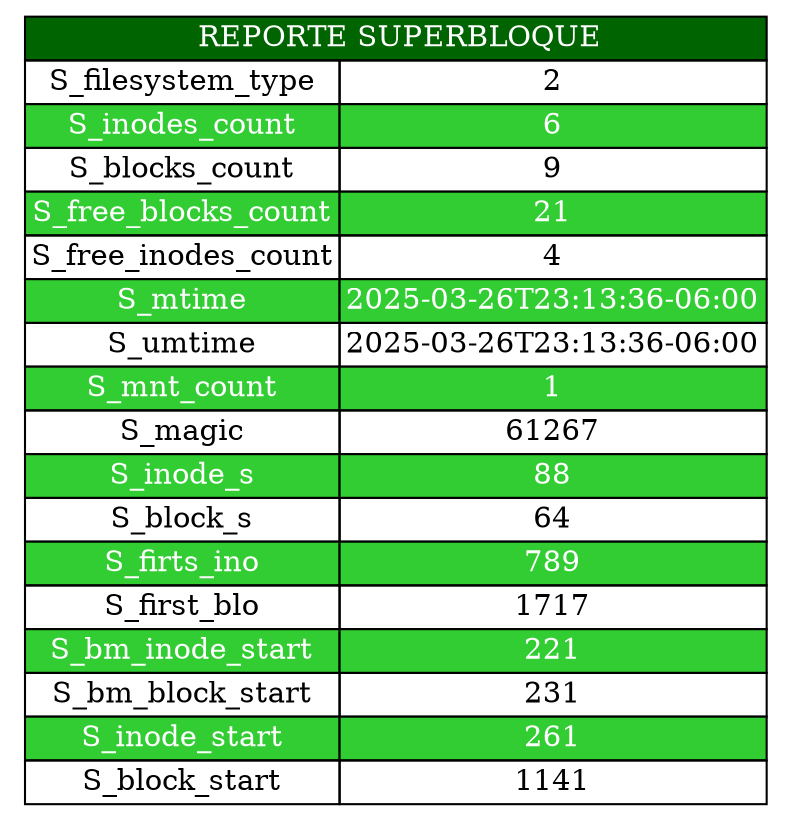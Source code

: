 digraph G {
        node [shape=plaintext]
    tabla [label=<
        <table border="0" cellborder="1" cellspacing="0">
			<tr><td colspan="2" bgcolor="#006400"><font color="white"> REPORTE SUPERBLOQUE</font></td></tr>
			<tr><td>S_filesystem_type</td><td>2</td></tr>
			<tr><td bgcolor="#32CD32"><font color="white">S_inodes_count</font></td><td bgcolor="#32CD32"><font color="white">6</font></td></tr>
			<tr><td>S_blocks_count</td><td>9</td></tr>
			<tr><td bgcolor="#32CD32"><font color="white">S_free_blocks_count</font></td><td bgcolor="#32CD32"><font color="white">21</font></td></tr>
			<tr><td>S_free_inodes_count</td><td>4</td></tr>
			<tr><td bgcolor="#32CD32"><font color="white">S_mtime</font></td><td bgcolor="#32CD32"><font color="white">2025-03-26T23:13:36-06:00</font></td></tr>
			<tr><td>S_umtime</td><td>2025-03-26T23:13:36-06:00</td></tr>
			<tr><td bgcolor="#32CD32"><font color="white">S_mnt_count</font></td><td bgcolor="#32CD32"><font color="white">1</font></td></tr>
			<tr><td>S_magic</td><td>61267</td></tr>
			<tr><td bgcolor="#32CD32"><font color="white">S_inode_s</font></td><td bgcolor="#32CD32"><font color="white">88</font></td></tr>
			<tr><td>S_block_s</td><td>64</td></tr>
			<tr><td bgcolor="#32CD32"><font color="white">S_firts_ino</font></td><td bgcolor="#32CD32"><font color="white">789</font></td></tr>
			<tr><td>S_first_blo</td><td>1717</td></tr>
			<tr><td bgcolor="#32CD32"><font color="white">S_bm_inode_start</font></td><td bgcolor="#32CD32"><font color="white">221</font></td></tr>
			<tr><td>S_bm_block_start</td><td>231</td></tr>
			<tr><td bgcolor="#32CD32"><font color="white">S_inode_start</font></td><td bgcolor="#32CD32"><font color="white">261</font></td></tr>
			<tr><td>S_block_start</td><td>1141</td></tr>
		</table>>];
		}